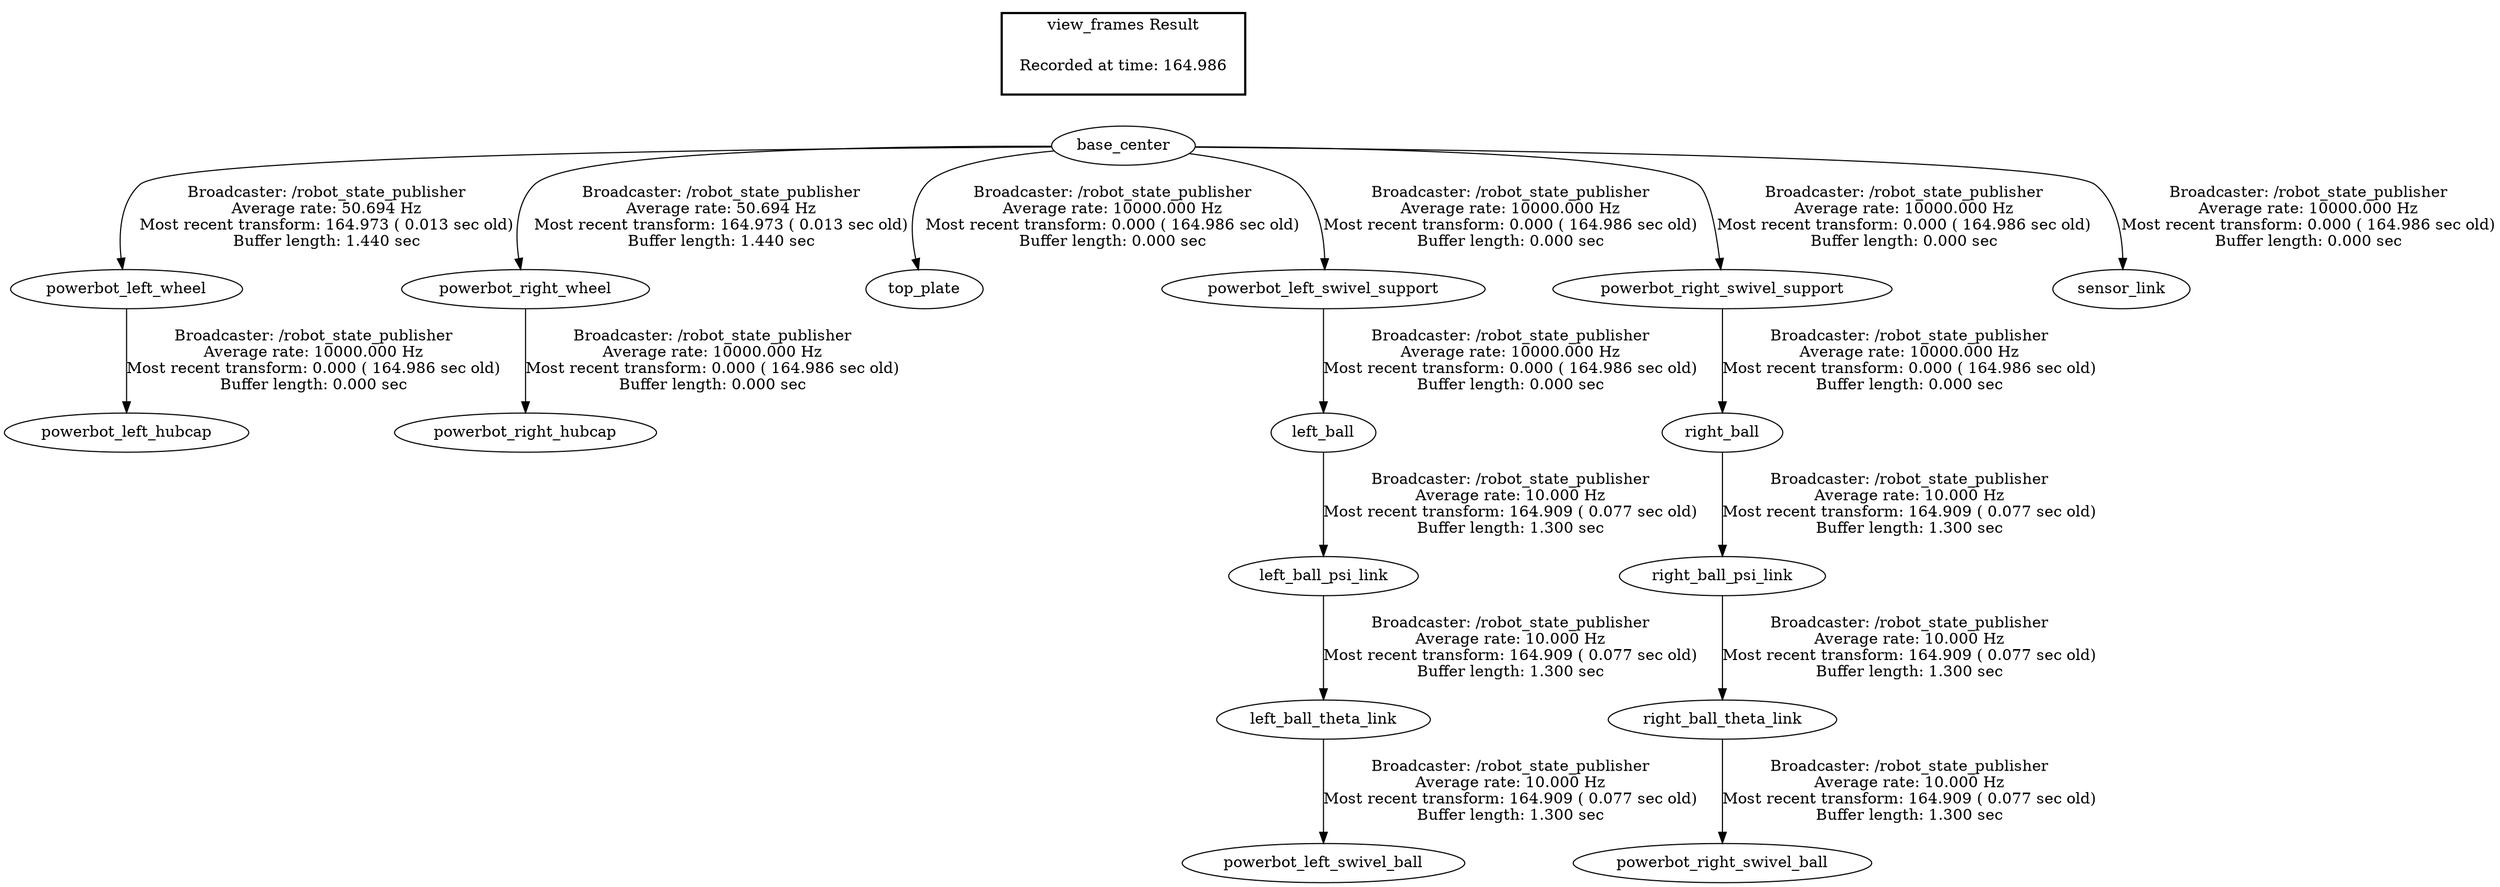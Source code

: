 digraph G {
"powerbot_left_wheel" -> "powerbot_left_hubcap"[label="Broadcaster: /robot_state_publisher\nAverage rate: 10000.000 Hz\nMost recent transform: 0.000 ( 164.986 sec old)\nBuffer length: 0.000 sec\n"];
"base_center" -> "powerbot_left_wheel"[label="Broadcaster: /robot_state_publisher\nAverage rate: 50.694 Hz\nMost recent transform: 164.973 ( 0.013 sec old)\nBuffer length: 1.440 sec\n"];
"powerbot_right_wheel" -> "powerbot_right_hubcap"[label="Broadcaster: /robot_state_publisher\nAverage rate: 10000.000 Hz\nMost recent transform: 0.000 ( 164.986 sec old)\nBuffer length: 0.000 sec\n"];
"base_center" -> "powerbot_right_wheel"[label="Broadcaster: /robot_state_publisher\nAverage rate: 50.694 Hz\nMost recent transform: 164.973 ( 0.013 sec old)\nBuffer length: 1.440 sec\n"];
"base_center" -> "top_plate"[label="Broadcaster: /robot_state_publisher\nAverage rate: 10000.000 Hz\nMost recent transform: 0.000 ( 164.986 sec old)\nBuffer length: 0.000 sec\n"];
"powerbot_left_swivel_support" -> "left_ball"[label="Broadcaster: /robot_state_publisher\nAverage rate: 10000.000 Hz\nMost recent transform: 0.000 ( 164.986 sec old)\nBuffer length: 0.000 sec\n"];
"base_center" -> "powerbot_left_swivel_support"[label="Broadcaster: /robot_state_publisher\nAverage rate: 10000.000 Hz\nMost recent transform: 0.000 ( 164.986 sec old)\nBuffer length: 0.000 sec\n"];
"powerbot_right_swivel_support" -> "right_ball"[label="Broadcaster: /robot_state_publisher\nAverage rate: 10000.000 Hz\nMost recent transform: 0.000 ( 164.986 sec old)\nBuffer length: 0.000 sec\n"];
"base_center" -> "powerbot_right_swivel_support"[label="Broadcaster: /robot_state_publisher\nAverage rate: 10000.000 Hz\nMost recent transform: 0.000 ( 164.986 sec old)\nBuffer length: 0.000 sec\n"];
"base_center" -> "sensor_link"[label="Broadcaster: /robot_state_publisher\nAverage rate: 10000.000 Hz\nMost recent transform: 0.000 ( 164.986 sec old)\nBuffer length: 0.000 sec\n"];
"left_ball_theta_link" -> "powerbot_left_swivel_ball"[label="Broadcaster: /robot_state_publisher\nAverage rate: 10.000 Hz\nMost recent transform: 164.909 ( 0.077 sec old)\nBuffer length: 1.300 sec\n"];
"left_ball_psi_link" -> "left_ball_theta_link"[label="Broadcaster: /robot_state_publisher\nAverage rate: 10.000 Hz\nMost recent transform: 164.909 ( 0.077 sec old)\nBuffer length: 1.300 sec\n"];
"left_ball" -> "left_ball_psi_link"[label="Broadcaster: /robot_state_publisher\nAverage rate: 10.000 Hz\nMost recent transform: 164.909 ( 0.077 sec old)\nBuffer length: 1.300 sec\n"];
"right_ball_theta_link" -> "powerbot_right_swivel_ball"[label="Broadcaster: /robot_state_publisher\nAverage rate: 10.000 Hz\nMost recent transform: 164.909 ( 0.077 sec old)\nBuffer length: 1.300 sec\n"];
"right_ball_psi_link" -> "right_ball_theta_link"[label="Broadcaster: /robot_state_publisher\nAverage rate: 10.000 Hz\nMost recent transform: 164.909 ( 0.077 sec old)\nBuffer length: 1.300 sec\n"];
"right_ball" -> "right_ball_psi_link"[label="Broadcaster: /robot_state_publisher\nAverage rate: 10.000 Hz\nMost recent transform: 164.909 ( 0.077 sec old)\nBuffer length: 1.300 sec\n"];
edge [style=invis];
 subgraph cluster_legend { style=bold; color=black; label ="view_frames Result";
"Recorded at time: 164.986"[ shape=plaintext ] ;
 }->"base_center";
}